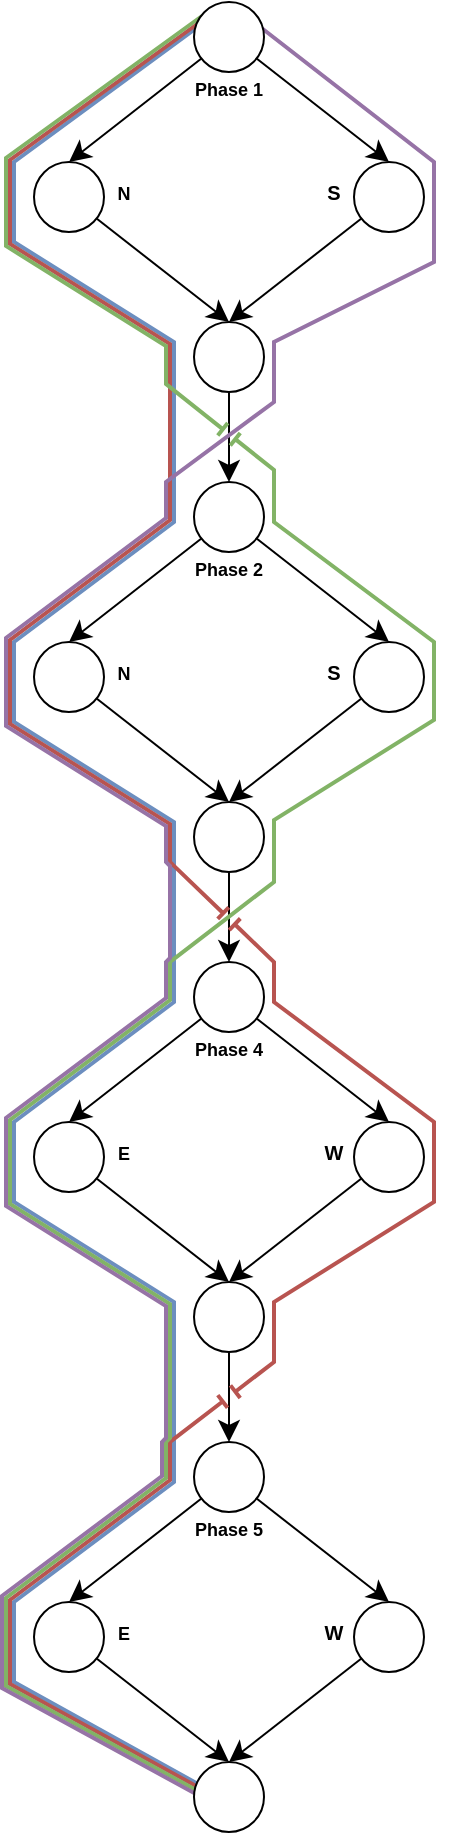 <mxfile version="22.1.2" type="device">
  <diagram id="Z3qhxp0idF8RCPp4j7Nd" name="use">
    <mxGraphModel dx="890" dy="372" grid="1" gridSize="10" guides="1" tooltips="1" connect="1" arrows="1" fold="1" page="0" pageScale="1" pageWidth="827" pageHeight="1169" math="0" shadow="0">
      <root>
        <mxCell id="0" />
        <mxCell id="1" parent="0" />
        <mxCell id="KXkjiEZ-s2yNR0u1X47W-100" style="edgeStyle=none;rounded=0;orthogonalLoop=1;jettySize=auto;html=1;exitX=1;exitY=0.5;exitDx=0;exitDy=0;exitPerimeter=0;entryX=0;entryY=0.5;entryDx=0;entryDy=0;entryPerimeter=0;fontSize=12;startSize=8;endSize=8;" edge="1" parent="1" source="KXkjiEZ-s2yNR0u1X47W-11" target="KXkjiEZ-s2yNR0u1X47W-42">
          <mxGeometry relative="1" as="geometry" />
        </mxCell>
        <mxCell id="2ehP6Vw183c0psJm0ZBP-9" value="" style="group;fontSize=16;" parent="1" vertex="1" connectable="0">
          <mxGeometry x="80" y="230" width="55" height="45" as="geometry" />
        </mxCell>
        <mxCell id="2ehP6Vw183c0psJm0ZBP-10" value="&lt;b style=&quot;font-size: 9px;&quot;&gt;N&lt;/b&gt;" style="text;html=1;strokeColor=none;fillColor=none;align=center;verticalAlign=middle;whiteSpace=wrap;rounded=0;fontSize=16;container=0;points=[];" parent="2ehP6Vw183c0psJm0ZBP-9" vertex="1">
          <mxGeometry x="35" y="17.5" width="20" height="10" as="geometry" />
        </mxCell>
        <object label="" markers="●" placeholders="1" id="2ehP6Vw183c0psJm0ZBP-11">
          <mxCell style="ellipse;whiteSpace=wrap;html=1;aspect=fixed;fontSize=16;direction=south;points=[[0,0.5,0,0,0],[0.5,0,0,0,0],[0.5,1,0,0,0],[1,0.5,0,0,0]];" parent="2ehP6Vw183c0psJm0ZBP-9" vertex="1">
            <mxGeometry y="10" width="35" height="35" as="geometry" />
          </mxCell>
        </object>
        <mxCell id="KXkjiEZ-s2yNR0u1X47W-1" style="edgeStyle=none;curved=1;rounded=0;orthogonalLoop=1;jettySize=auto;html=1;entryX=0;entryY=0.5;entryDx=0;entryDy=0;entryPerimeter=0;fontSize=12;startSize=8;endSize=8;" edge="1" parent="1" source="2ehP6Vw183c0psJm0ZBP-3" target="2ehP6Vw183c0psJm0ZBP-11">
          <mxGeometry relative="1" as="geometry" />
        </mxCell>
        <mxCell id="KXkjiEZ-s2yNR0u1X47W-2" value="" style="group;fontSize=16;" vertex="1" connectable="0" parent="1">
          <mxGeometry x="240" y="230" width="55" height="45" as="geometry" />
        </mxCell>
        <object label="" markers="●" placeholders="1" id="KXkjiEZ-s2yNR0u1X47W-4">
          <mxCell style="ellipse;whiteSpace=wrap;html=1;aspect=fixed;fontSize=16;direction=south;points=[[0,0.5,0,0,0],[0.5,0,0,0,0],[0.5,1,0,0,0],[1,0.5,0,0,0]];" vertex="1" parent="KXkjiEZ-s2yNR0u1X47W-2">
            <mxGeometry y="10" width="35" height="35" as="geometry" />
          </mxCell>
        </object>
        <mxCell id="KXkjiEZ-s2yNR0u1X47W-3" value="&lt;font size=&quot;1&quot;&gt;&lt;b&gt;S&lt;/b&gt;&lt;/font&gt;" style="text;html=1;strokeColor=none;fillColor=none;align=center;verticalAlign=middle;whiteSpace=wrap;rounded=0;fontSize=16;container=0;points=[];" vertex="1" parent="1">
          <mxGeometry x="220" y="247.5" width="20" height="10" as="geometry" />
        </mxCell>
        <mxCell id="KXkjiEZ-s2yNR0u1X47W-8" style="edgeStyle=none;curved=1;rounded=0;orthogonalLoop=1;jettySize=auto;html=1;entryX=0;entryY=0.5;entryDx=0;entryDy=0;entryPerimeter=0;fontSize=12;startSize=8;endSize=8;" edge="1" parent="1" source="2ehP6Vw183c0psJm0ZBP-3" target="KXkjiEZ-s2yNR0u1X47W-4">
          <mxGeometry relative="1" as="geometry" />
        </mxCell>
        <mxCell id="KXkjiEZ-s2yNR0u1X47W-12" style="edgeStyle=none;curved=1;rounded=0;orthogonalLoop=1;jettySize=auto;html=1;entryX=0;entryY=0.5;entryDx=0;entryDy=0;entryPerimeter=0;fontSize=12;startSize=8;endSize=8;" edge="1" parent="1" source="2ehP6Vw183c0psJm0ZBP-11" target="KXkjiEZ-s2yNR0u1X47W-11">
          <mxGeometry relative="1" as="geometry" />
        </mxCell>
        <mxCell id="KXkjiEZ-s2yNR0u1X47W-13" style="edgeStyle=none;curved=1;rounded=0;orthogonalLoop=1;jettySize=auto;html=1;entryX=0;entryY=0.5;entryDx=0;entryDy=0;entryPerimeter=0;fontSize=12;startSize=8;endSize=8;" edge="1" parent="1" source="KXkjiEZ-s2yNR0u1X47W-4" target="KXkjiEZ-s2yNR0u1X47W-11">
          <mxGeometry relative="1" as="geometry" />
        </mxCell>
        <object label="" markers="●" placeholders="1" id="KXkjiEZ-s2yNR0u1X47W-11">
          <mxCell style="ellipse;whiteSpace=wrap;html=1;aspect=fixed;fontSize=16;direction=south;points=[[0,0.5,0,0,0],[0.5,0,0,0,0],[0.5,1,0,0,0],[1,0.5,0,0,0]];" vertex="1" parent="1">
            <mxGeometry x="160" y="320" width="35" height="35" as="geometry" />
          </mxCell>
        </object>
        <mxCell id="KXkjiEZ-s2yNR0u1X47W-43" value="" style="group;fontSize=16;" vertex="1" connectable="0" parent="1">
          <mxGeometry x="80" y="470" width="55" height="45" as="geometry" />
        </mxCell>
        <mxCell id="KXkjiEZ-s2yNR0u1X47W-44" value="&lt;b style=&quot;font-size: 9px;&quot;&gt;N&lt;/b&gt;" style="text;html=1;strokeColor=none;fillColor=none;align=center;verticalAlign=middle;whiteSpace=wrap;rounded=0;fontSize=16;container=0;points=[];" vertex="1" parent="KXkjiEZ-s2yNR0u1X47W-43">
          <mxGeometry x="35" y="17.5" width="20" height="10" as="geometry" />
        </mxCell>
        <object label="" markers="●" placeholders="1" id="KXkjiEZ-s2yNR0u1X47W-45">
          <mxCell style="ellipse;whiteSpace=wrap;html=1;aspect=fixed;fontSize=16;direction=south;points=[[0,0.5,0,0,0],[0.5,0,0,0,0],[0.5,1,0,0,0],[1,0.5,0,0,0]];" vertex="1" parent="KXkjiEZ-s2yNR0u1X47W-43">
            <mxGeometry y="10" width="35" height="35" as="geometry" />
          </mxCell>
        </object>
        <mxCell id="KXkjiEZ-s2yNR0u1X47W-46" style="edgeStyle=none;curved=1;rounded=0;orthogonalLoop=1;jettySize=auto;html=1;entryX=0;entryY=0.5;entryDx=0;entryDy=0;entryPerimeter=0;fontSize=12;startSize=8;endSize=8;" edge="1" parent="1" source="KXkjiEZ-s2yNR0u1X47W-42" target="KXkjiEZ-s2yNR0u1X47W-45">
          <mxGeometry relative="1" as="geometry" />
        </mxCell>
        <mxCell id="KXkjiEZ-s2yNR0u1X47W-47" value="" style="group;fontSize=16;" vertex="1" connectable="0" parent="1">
          <mxGeometry x="240" y="470" width="55" height="45" as="geometry" />
        </mxCell>
        <object label="" markers="●" placeholders="1" id="KXkjiEZ-s2yNR0u1X47W-48">
          <mxCell style="ellipse;whiteSpace=wrap;html=1;aspect=fixed;fontSize=16;direction=south;points=[[0,0.5,0,0,0],[0.5,0,0,0,0],[0.5,1,0,0,0],[1,0.5,0,0,0]];" vertex="1" parent="KXkjiEZ-s2yNR0u1X47W-47">
            <mxGeometry y="10" width="35" height="35" as="geometry" />
          </mxCell>
        </object>
        <mxCell id="KXkjiEZ-s2yNR0u1X47W-49" value="&lt;font size=&quot;1&quot;&gt;&lt;b&gt;S&lt;/b&gt;&lt;/font&gt;" style="text;html=1;strokeColor=none;fillColor=none;align=center;verticalAlign=middle;whiteSpace=wrap;rounded=0;fontSize=16;container=0;points=[];" vertex="1" parent="1">
          <mxGeometry x="220" y="487.5" width="20" height="10" as="geometry" />
        </mxCell>
        <mxCell id="KXkjiEZ-s2yNR0u1X47W-50" style="edgeStyle=none;curved=1;rounded=0;orthogonalLoop=1;jettySize=auto;html=1;entryX=0;entryY=0.5;entryDx=0;entryDy=0;entryPerimeter=0;fontSize=12;startSize=8;endSize=8;" edge="1" parent="1" source="KXkjiEZ-s2yNR0u1X47W-42" target="KXkjiEZ-s2yNR0u1X47W-48">
          <mxGeometry relative="1" as="geometry" />
        </mxCell>
        <mxCell id="KXkjiEZ-s2yNR0u1X47W-51" style="edgeStyle=none;curved=1;rounded=0;orthogonalLoop=1;jettySize=auto;html=1;entryX=0;entryY=0.5;entryDx=0;entryDy=0;entryPerimeter=0;fontSize=12;startSize=8;endSize=8;" edge="1" parent="1" source="KXkjiEZ-s2yNR0u1X47W-45" target="KXkjiEZ-s2yNR0u1X47W-53">
          <mxGeometry relative="1" as="geometry" />
        </mxCell>
        <mxCell id="KXkjiEZ-s2yNR0u1X47W-52" style="edgeStyle=none;curved=1;rounded=0;orthogonalLoop=1;jettySize=auto;html=1;entryX=0;entryY=0.5;entryDx=0;entryDy=0;entryPerimeter=0;fontSize=12;startSize=8;endSize=8;" edge="1" parent="1" source="KXkjiEZ-s2yNR0u1X47W-48" target="KXkjiEZ-s2yNR0u1X47W-53">
          <mxGeometry relative="1" as="geometry" />
        </mxCell>
        <object label="" markers="●" placeholders="1" id="KXkjiEZ-s2yNR0u1X47W-53">
          <mxCell style="ellipse;whiteSpace=wrap;html=1;aspect=fixed;fontSize=16;direction=south;points=[[0,0.5,0,0,0],[0.5,0,0,0,0],[0.5,1,0,0,0],[1,0.5,0,0,0]];" vertex="1" parent="1">
            <mxGeometry x="160" y="560" width="35" height="35" as="geometry" />
          </mxCell>
        </object>
        <mxCell id="KXkjiEZ-s2yNR0u1X47W-41" value="&lt;b style=&quot;font-size: 9px;&quot;&gt;Phase 2&lt;/b&gt;" style="text;html=1;strokeColor=none;fillColor=none;align=center;verticalAlign=middle;whiteSpace=wrap;rounded=0;fontSize=16;container=0;points=[];" vertex="1" parent="1">
          <mxGeometry x="156.25" y="430" width="42.5" height="21.25" as="geometry" />
        </mxCell>
        <object label="" markers="●" placeholders="1" id="KXkjiEZ-s2yNR0u1X47W-42">
          <mxCell style="ellipse;whiteSpace=wrap;html=1;aspect=fixed;fontSize=16;direction=south;points=[[0,0.5,0,0,0],[0.5,0,0,0,0],[0.5,1,0,0,0],[1,0.5,0,0,0]];" vertex="1" parent="1">
            <mxGeometry x="160" y="400" width="35" height="35" as="geometry" />
          </mxCell>
        </object>
        <mxCell id="KXkjiEZ-s2yNR0u1X47W-72" value="" style="group;fontSize=16;" vertex="1" connectable="0" parent="1">
          <mxGeometry x="80" y="710" width="55" height="45" as="geometry" />
        </mxCell>
        <mxCell id="KXkjiEZ-s2yNR0u1X47W-73" value="&lt;b style=&quot;font-size: 9px;&quot;&gt;E&lt;/b&gt;" style="text;html=1;strokeColor=none;fillColor=none;align=center;verticalAlign=middle;whiteSpace=wrap;rounded=0;fontSize=16;container=0;points=[];" vertex="1" parent="KXkjiEZ-s2yNR0u1X47W-72">
          <mxGeometry x="35" y="17.5" width="20" height="10" as="geometry" />
        </mxCell>
        <object label="" markers="●" placeholders="1" id="KXkjiEZ-s2yNR0u1X47W-74">
          <mxCell style="ellipse;whiteSpace=wrap;html=1;aspect=fixed;fontSize=16;direction=south;points=[[0,0.5,0,0,0],[0.5,0,0,0,0],[0.5,1,0,0,0],[1,0.5,0,0,0]];" vertex="1" parent="KXkjiEZ-s2yNR0u1X47W-72">
            <mxGeometry y="10" width="35" height="35" as="geometry" />
          </mxCell>
        </object>
        <mxCell id="KXkjiEZ-s2yNR0u1X47W-75" style="edgeStyle=none;curved=1;rounded=0;orthogonalLoop=1;jettySize=auto;html=1;entryX=0;entryY=0.5;entryDx=0;entryDy=0;entryPerimeter=0;fontSize=12;startSize=8;endSize=8;" edge="1" parent="1" source="KXkjiEZ-s2yNR0u1X47W-84" target="KXkjiEZ-s2yNR0u1X47W-74">
          <mxGeometry relative="1" as="geometry" />
        </mxCell>
        <mxCell id="KXkjiEZ-s2yNR0u1X47W-76" value="" style="group;fontSize=16;" vertex="1" connectable="0" parent="1">
          <mxGeometry x="240" y="710" width="55" height="45" as="geometry" />
        </mxCell>
        <object label="" markers="●" placeholders="1" id="KXkjiEZ-s2yNR0u1X47W-77">
          <mxCell style="ellipse;whiteSpace=wrap;html=1;aspect=fixed;fontSize=16;direction=south;points=[[0,0.5,0,0,0],[0.5,0,0,0,0],[0.5,1,0,0,0],[1,0.5,0,0,0]];" vertex="1" parent="KXkjiEZ-s2yNR0u1X47W-76">
            <mxGeometry y="10" width="35" height="35" as="geometry" />
          </mxCell>
        </object>
        <mxCell id="KXkjiEZ-s2yNR0u1X47W-78" value="&lt;font size=&quot;1&quot;&gt;&lt;b&gt;W&lt;/b&gt;&lt;/font&gt;" style="text;html=1;strokeColor=none;fillColor=none;align=center;verticalAlign=middle;whiteSpace=wrap;rounded=0;fontSize=16;container=0;points=[];" vertex="1" parent="1">
          <mxGeometry x="220" y="727.5" width="20" height="10" as="geometry" />
        </mxCell>
        <mxCell id="KXkjiEZ-s2yNR0u1X47W-79" style="edgeStyle=none;curved=1;rounded=0;orthogonalLoop=1;jettySize=auto;html=1;entryX=0;entryY=0.5;entryDx=0;entryDy=0;entryPerimeter=0;fontSize=12;startSize=8;endSize=8;" edge="1" parent="1" source="KXkjiEZ-s2yNR0u1X47W-84" target="KXkjiEZ-s2yNR0u1X47W-77">
          <mxGeometry relative="1" as="geometry" />
        </mxCell>
        <mxCell id="KXkjiEZ-s2yNR0u1X47W-80" style="edgeStyle=none;curved=1;rounded=0;orthogonalLoop=1;jettySize=auto;html=1;entryX=0;entryY=0.5;entryDx=0;entryDy=0;entryPerimeter=0;fontSize=12;startSize=8;endSize=8;" edge="1" parent="1" source="KXkjiEZ-s2yNR0u1X47W-74" target="KXkjiEZ-s2yNR0u1X47W-82">
          <mxGeometry relative="1" as="geometry" />
        </mxCell>
        <mxCell id="KXkjiEZ-s2yNR0u1X47W-81" style="edgeStyle=none;curved=1;rounded=0;orthogonalLoop=1;jettySize=auto;html=1;entryX=0;entryY=0.5;entryDx=0;entryDy=0;entryPerimeter=0;fontSize=12;startSize=8;endSize=8;" edge="1" parent="1" source="KXkjiEZ-s2yNR0u1X47W-77" target="KXkjiEZ-s2yNR0u1X47W-82">
          <mxGeometry relative="1" as="geometry" />
        </mxCell>
        <object label="" markers="●" placeholders="1" id="KXkjiEZ-s2yNR0u1X47W-82">
          <mxCell style="ellipse;whiteSpace=wrap;html=1;aspect=fixed;fontSize=16;direction=south;points=[[0,0.5,0,0,0],[0.5,0,0,0,0],[0.5,1,0,0,0],[1,0.5,0,0,0]];" vertex="1" parent="1">
            <mxGeometry x="160" y="800" width="35" height="35" as="geometry" />
          </mxCell>
        </object>
        <mxCell id="KXkjiEZ-s2yNR0u1X47W-83" value="&lt;b style=&quot;font-size: 9px;&quot;&gt;Phase 4&lt;/b&gt;" style="text;html=1;strokeColor=none;fillColor=none;align=center;verticalAlign=middle;whiteSpace=wrap;rounded=0;fontSize=16;container=0;points=[];" vertex="1" parent="1">
          <mxGeometry x="156.25" y="670" width="42.5" height="21.25" as="geometry" />
        </mxCell>
        <object label="" markers="●" placeholders="1" id="KXkjiEZ-s2yNR0u1X47W-84">
          <mxCell style="ellipse;whiteSpace=wrap;html=1;aspect=fixed;fontSize=16;direction=south;points=[[0,0.5,0,0,0],[0.5,0,0,0,0],[0.5,1,0,0,0],[1,0.5,0,0,0]];" vertex="1" parent="1">
            <mxGeometry x="160" y="640" width="35" height="35" as="geometry" />
          </mxCell>
        </object>
        <mxCell id="KXkjiEZ-s2yNR0u1X47W-85" value="" style="group;fontSize=16;" vertex="1" connectable="0" parent="1">
          <mxGeometry x="80" y="950" width="55" height="45" as="geometry" />
        </mxCell>
        <mxCell id="KXkjiEZ-s2yNR0u1X47W-86" value="&lt;b style=&quot;font-size: 9px;&quot;&gt;E&lt;/b&gt;" style="text;html=1;strokeColor=none;fillColor=none;align=center;verticalAlign=middle;whiteSpace=wrap;rounded=0;fontSize=16;container=0;points=[];" vertex="1" parent="KXkjiEZ-s2yNR0u1X47W-85">
          <mxGeometry x="35" y="17.5" width="20" height="10" as="geometry" />
        </mxCell>
        <object label="" markers="●" placeholders="1" id="KXkjiEZ-s2yNR0u1X47W-87">
          <mxCell style="ellipse;whiteSpace=wrap;html=1;aspect=fixed;fontSize=16;direction=south;points=[[0,0.5,0,0,0],[0.5,0,0,0,0],[0.5,1,0,0,0],[1,0.5,0,0,0]];" vertex="1" parent="KXkjiEZ-s2yNR0u1X47W-85">
            <mxGeometry y="10" width="35" height="35" as="geometry" />
          </mxCell>
        </object>
        <mxCell id="KXkjiEZ-s2yNR0u1X47W-88" style="edgeStyle=none;curved=1;rounded=0;orthogonalLoop=1;jettySize=auto;html=1;entryX=0;entryY=0.5;entryDx=0;entryDy=0;entryPerimeter=0;fontSize=12;startSize=8;endSize=8;" edge="1" parent="1" source="KXkjiEZ-s2yNR0u1X47W-97" target="KXkjiEZ-s2yNR0u1X47W-87">
          <mxGeometry relative="1" as="geometry" />
        </mxCell>
        <mxCell id="KXkjiEZ-s2yNR0u1X47W-89" value="" style="group;fontSize=16;" vertex="1" connectable="0" parent="1">
          <mxGeometry x="240" y="950" width="55" height="45" as="geometry" />
        </mxCell>
        <object label="" markers="●" placeholders="1" id="KXkjiEZ-s2yNR0u1X47W-90">
          <mxCell style="ellipse;whiteSpace=wrap;html=1;aspect=fixed;fontSize=16;direction=south;points=[[0,0.5,0,0,0],[0.5,0,0,0,0],[0.5,1,0,0,0],[1,0.5,0,0,0]];" vertex="1" parent="KXkjiEZ-s2yNR0u1X47W-89">
            <mxGeometry y="10" width="35" height="35" as="geometry" />
          </mxCell>
        </object>
        <mxCell id="KXkjiEZ-s2yNR0u1X47W-91" value="&lt;font size=&quot;1&quot;&gt;&lt;b&gt;W&lt;/b&gt;&lt;/font&gt;" style="text;html=1;strokeColor=none;fillColor=none;align=center;verticalAlign=middle;whiteSpace=wrap;rounded=0;fontSize=16;container=0;points=[];" vertex="1" parent="1">
          <mxGeometry x="220" y="967.5" width="20" height="10" as="geometry" />
        </mxCell>
        <mxCell id="KXkjiEZ-s2yNR0u1X47W-92" style="edgeStyle=none;curved=1;rounded=0;orthogonalLoop=1;jettySize=auto;html=1;entryX=0;entryY=0.5;entryDx=0;entryDy=0;entryPerimeter=0;fontSize=12;startSize=8;endSize=8;" edge="1" parent="1" source="KXkjiEZ-s2yNR0u1X47W-97" target="KXkjiEZ-s2yNR0u1X47W-90">
          <mxGeometry relative="1" as="geometry" />
        </mxCell>
        <mxCell id="KXkjiEZ-s2yNR0u1X47W-93" style="edgeStyle=none;curved=1;rounded=0;orthogonalLoop=1;jettySize=auto;html=1;entryX=0;entryY=0.5;entryDx=0;entryDy=0;entryPerimeter=0;fontSize=12;startSize=8;endSize=8;" edge="1" parent="1" source="KXkjiEZ-s2yNR0u1X47W-87" target="KXkjiEZ-s2yNR0u1X47W-95">
          <mxGeometry relative="1" as="geometry" />
        </mxCell>
        <mxCell id="KXkjiEZ-s2yNR0u1X47W-94" style="edgeStyle=none;curved=1;rounded=0;orthogonalLoop=1;jettySize=auto;html=1;entryX=0;entryY=0.5;entryDx=0;entryDy=0;entryPerimeter=0;fontSize=12;startSize=8;endSize=8;" edge="1" parent="1" source="KXkjiEZ-s2yNR0u1X47W-90" target="KXkjiEZ-s2yNR0u1X47W-95">
          <mxGeometry relative="1" as="geometry" />
        </mxCell>
        <mxCell id="KXkjiEZ-s2yNR0u1X47W-96" value="&lt;b style=&quot;font-size: 9px;&quot;&gt;Phase 5&lt;/b&gt;" style="text;html=1;strokeColor=none;fillColor=none;align=center;verticalAlign=middle;whiteSpace=wrap;rounded=0;fontSize=16;container=0;points=[];" vertex="1" parent="1">
          <mxGeometry x="156.25" y="910" width="42.5" height="21.25" as="geometry" />
        </mxCell>
        <object label="" markers="●" placeholders="1" id="KXkjiEZ-s2yNR0u1X47W-97">
          <mxCell style="ellipse;whiteSpace=wrap;html=1;aspect=fixed;fontSize=16;direction=south;points=[[0,0.5,0,0,0],[0.5,0,0,0,0],[0.5,1,0,0,0],[1,0.5,0,0,0]];" vertex="1" parent="1">
            <mxGeometry x="160" y="880" width="35" height="35" as="geometry" />
          </mxCell>
        </object>
        <mxCell id="2ehP6Vw183c0psJm0ZBP-2" value="&lt;b style=&quot;font-size: 9px;&quot;&gt;Phase 1&lt;/b&gt;" style="text;html=1;strokeColor=none;fillColor=none;align=center;verticalAlign=middle;whiteSpace=wrap;rounded=0;fontSize=16;container=0;points=[];" parent="1" vertex="1">
          <mxGeometry x="156.25" y="190" width="42.5" height="21.25" as="geometry" />
        </mxCell>
        <mxCell id="KXkjiEZ-s2yNR0u1X47W-101" value="" style="endArrow=none;html=1;rounded=0;fontSize=12;startSize=8;endSize=8;fillColor=#dae8fc;strokeColor=#6c8ebf;exitX=0.307;exitY=0.956;exitDx=0;exitDy=0;exitPerimeter=0;strokeWidth=2;" edge="1" parent="1" source="KXkjiEZ-s2yNR0u1X47W-95">
          <mxGeometry width="50" height="50" relative="1" as="geometry">
            <mxPoint x="110" y="231" as="sourcePoint" />
            <mxPoint x="164" y="171" as="targetPoint" />
            <Array as="points">
              <mxPoint x="70" y="1000" />
              <mxPoint x="70" y="960" />
              <mxPoint x="150" y="900" />
              <mxPoint x="150" y="810" />
              <mxPoint x="70" y="760" />
              <mxPoint x="70" y="720" />
              <mxPoint x="150" y="660" />
              <mxPoint x="150" y="570" />
              <mxPoint x="70" y="520" />
              <mxPoint x="70" y="480" />
              <mxPoint x="150" y="420" />
              <mxPoint x="150" y="330" />
              <mxPoint x="70" y="280" />
              <mxPoint x="70" y="240" />
            </Array>
          </mxGeometry>
        </mxCell>
        <mxCell id="KXkjiEZ-s2yNR0u1X47W-99" style="edgeStyle=none;rounded=0;orthogonalLoop=1;jettySize=auto;html=1;exitX=1;exitY=0.5;exitDx=0;exitDy=0;exitPerimeter=0;entryX=0;entryY=0.5;entryDx=0;entryDy=0;entryPerimeter=0;fontSize=12;startSize=8;endSize=8;" edge="1" parent="1" source="KXkjiEZ-s2yNR0u1X47W-82" target="KXkjiEZ-s2yNR0u1X47W-97">
          <mxGeometry relative="1" as="geometry" />
        </mxCell>
        <mxCell id="KXkjiEZ-s2yNR0u1X47W-98" style="edgeStyle=none;rounded=0;orthogonalLoop=1;jettySize=auto;html=1;entryX=0;entryY=0.5;entryDx=0;entryDy=0;entryPerimeter=0;fontSize=12;startSize=8;endSize=8;" edge="1" parent="1" source="KXkjiEZ-s2yNR0u1X47W-53" target="KXkjiEZ-s2yNR0u1X47W-84">
          <mxGeometry relative="1" as="geometry" />
        </mxCell>
        <mxCell id="KXkjiEZ-s2yNR0u1X47W-103" value="" style="endArrow=none;html=1;rounded=0;fontSize=12;startSize=8;endSize=8;fillColor=#f8cecc;strokeColor=#b85450;strokeWidth=2;jumpStyle=line;" edge="1" parent="1">
          <mxGeometry width="50" height="50" relative="1" as="geometry">
            <mxPoint x="161" y="1052" as="sourcePoint" />
            <mxPoint x="163" y="170" as="targetPoint" />
            <Array as="points">
              <mxPoint x="68" y="1001" />
              <mxPoint x="68" y="959" />
              <mxPoint x="148" y="899" />
              <mxPoint x="148" y="880" />
              <mxPoint x="200" y="840" />
              <mxPoint x="200" y="810" />
              <mxPoint x="280" y="760" />
              <mxPoint x="280" y="720" />
              <mxPoint x="200" y="660" />
              <mxPoint x="200" y="640" />
              <mxPoint x="148" y="590" />
              <mxPoint x="148" y="571" />
              <mxPoint x="68" y="521" />
              <mxPoint x="68" y="479" />
              <mxPoint x="148" y="419" />
              <mxPoint x="148" y="331" />
              <mxPoint x="68" y="281" />
              <mxPoint x="68" y="239" />
            </Array>
          </mxGeometry>
        </mxCell>
        <mxCell id="KXkjiEZ-s2yNR0u1X47W-104" value="" style="endArrow=none;html=1;rounded=0;fontSize=12;startSize=8;endSize=8;fillColor=#d5e8d4;strokeColor=#82b366;strokeWidth=2;jumpStyle=line;" edge="1" parent="1">
          <mxGeometry width="50" height="50" relative="1" as="geometry">
            <mxPoint x="161" y="1054" as="sourcePoint" />
            <mxPoint x="164" y="167" as="targetPoint" />
            <Array as="points">
              <mxPoint x="66" y="1002" />
              <mxPoint x="66" y="958" />
              <mxPoint x="146" y="898" />
              <mxPoint x="146" y="880" />
              <mxPoint x="148" y="878" />
              <mxPoint x="148" y="811" />
              <mxPoint x="68" y="761" />
              <mxPoint x="68" y="719" />
              <mxPoint x="148" y="659" />
              <mxPoint x="148" y="640" />
              <mxPoint x="200" y="600" />
              <mxPoint x="200" y="569" />
              <mxPoint x="280" y="519" />
              <mxPoint x="280" y="480" />
              <mxPoint x="200" y="420" />
              <mxPoint x="200" y="394" />
              <mxPoint x="146" y="351" />
              <mxPoint x="146" y="332" />
              <mxPoint x="66" y="282" />
              <mxPoint x="66" y="238" />
            </Array>
          </mxGeometry>
        </mxCell>
        <mxCell id="KXkjiEZ-s2yNR0u1X47W-105" value="" style="endArrow=none;html=1;rounded=0;fontSize=12;startSize=8;endSize=8;fillColor=#e1d5e7;strokeColor=#9673a6;strokeWidth=2;sourcePerimeterSpacing=0;targetPerimeterSpacing=0;entryX=0.361;entryY=0.049;entryDx=0;entryDy=0;entryPerimeter=0;jumpStyle=none;" edge="1" parent="1" target="2ehP6Vw183c0psJm0ZBP-3">
          <mxGeometry width="50" height="50" relative="1" as="geometry">
            <mxPoint x="161" y="1056" as="sourcePoint" />
            <mxPoint x="167" y="166" as="targetPoint" />
            <Array as="points">
              <mxPoint x="64" y="1003" />
              <mxPoint x="64" y="957" />
              <mxPoint x="144" y="897" />
              <mxPoint x="144" y="880" />
              <mxPoint x="146" y="878" />
              <mxPoint x="146" y="812" />
              <mxPoint x="66" y="762" />
              <mxPoint x="66" y="718" />
              <mxPoint x="146" y="658" />
              <mxPoint x="146" y="640" />
              <mxPoint x="148" y="638" />
              <mxPoint x="148" y="592" />
              <mxPoint x="146" y="590" />
              <mxPoint x="146" y="572" />
              <mxPoint x="66" y="522" />
              <mxPoint x="66" y="478" />
              <mxPoint x="146" y="418" />
              <mxPoint x="146" y="400" />
              <mxPoint x="200" y="360" />
              <mxPoint x="200" y="330" />
              <mxPoint x="280" y="290" />
              <mxPoint x="280" y="240" />
            </Array>
          </mxGeometry>
        </mxCell>
        <object label="" markers="●" placeholders="1" id="KXkjiEZ-s2yNR0u1X47W-95">
          <mxCell style="ellipse;whiteSpace=wrap;html=1;aspect=fixed;fontSize=16;direction=south;points=[[0,0.5,0,0,0],[0.5,0,0,0,0],[0.5,1,0,0,0],[1,0.5,0,0,0]];" vertex="1" parent="1">
            <mxGeometry x="160" y="1040" width="35" height="35" as="geometry" />
          </mxCell>
        </object>
        <object label="" markers="●" placeholders="1" id="2ehP6Vw183c0psJm0ZBP-3">
          <mxCell style="ellipse;whiteSpace=wrap;html=1;aspect=fixed;fontSize=16;direction=south;points=[[0,0.5,0,0,0],[0.5,0,0,0,0],[0.5,1,0,0,0],[1,0.5,0,0,0]];" parent="1" vertex="1">
            <mxGeometry x="160" y="160" width="35" height="35" as="geometry" />
          </mxCell>
        </object>
      </root>
    </mxGraphModel>
  </diagram>
</mxfile>
